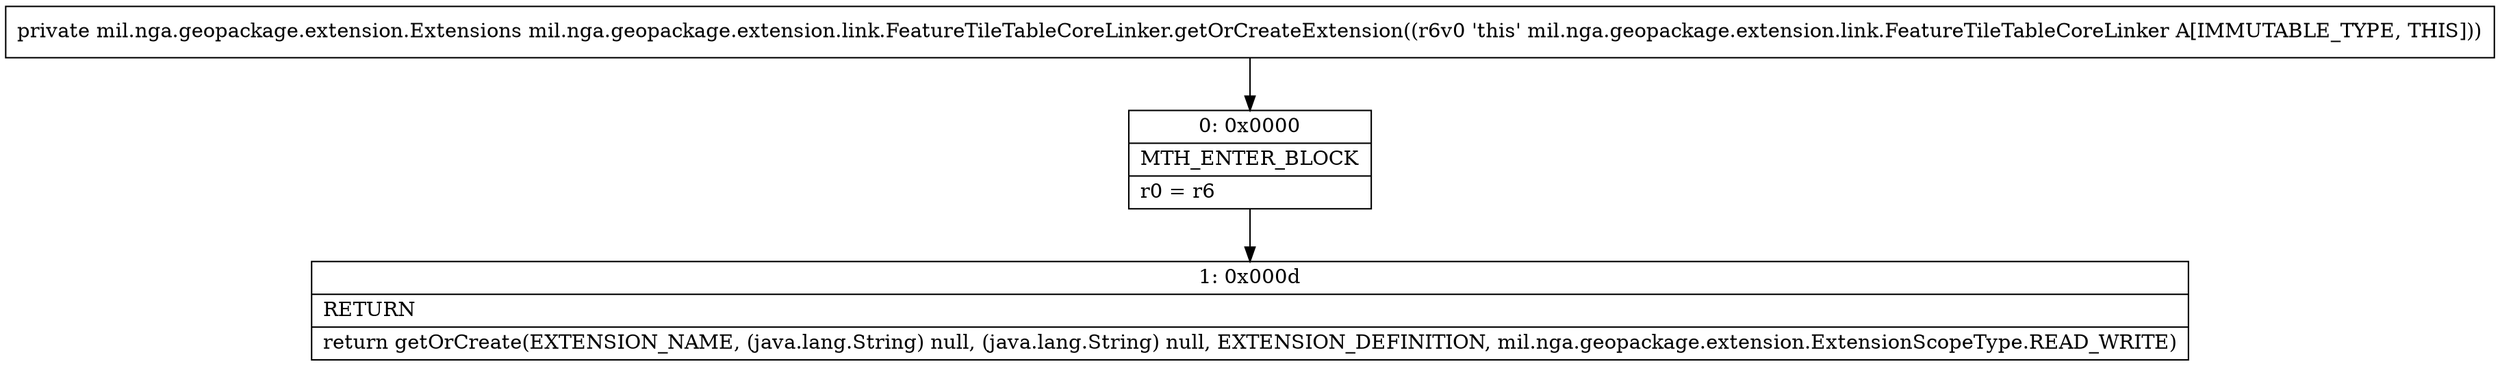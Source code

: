 digraph "CFG formil.nga.geopackage.extension.link.FeatureTileTableCoreLinker.getOrCreateExtension()Lmil\/nga\/geopackage\/extension\/Extensions;" {
Node_0 [shape=record,label="{0\:\ 0x0000|MTH_ENTER_BLOCK\l|r0 = r6\l}"];
Node_1 [shape=record,label="{1\:\ 0x000d|RETURN\l|return getOrCreate(EXTENSION_NAME, (java.lang.String) null, (java.lang.String) null, EXTENSION_DEFINITION, mil.nga.geopackage.extension.ExtensionScopeType.READ_WRITE)\l}"];
MethodNode[shape=record,label="{private mil.nga.geopackage.extension.Extensions mil.nga.geopackage.extension.link.FeatureTileTableCoreLinker.getOrCreateExtension((r6v0 'this' mil.nga.geopackage.extension.link.FeatureTileTableCoreLinker A[IMMUTABLE_TYPE, THIS])) }"];
MethodNode -> Node_0;
Node_0 -> Node_1;
}

